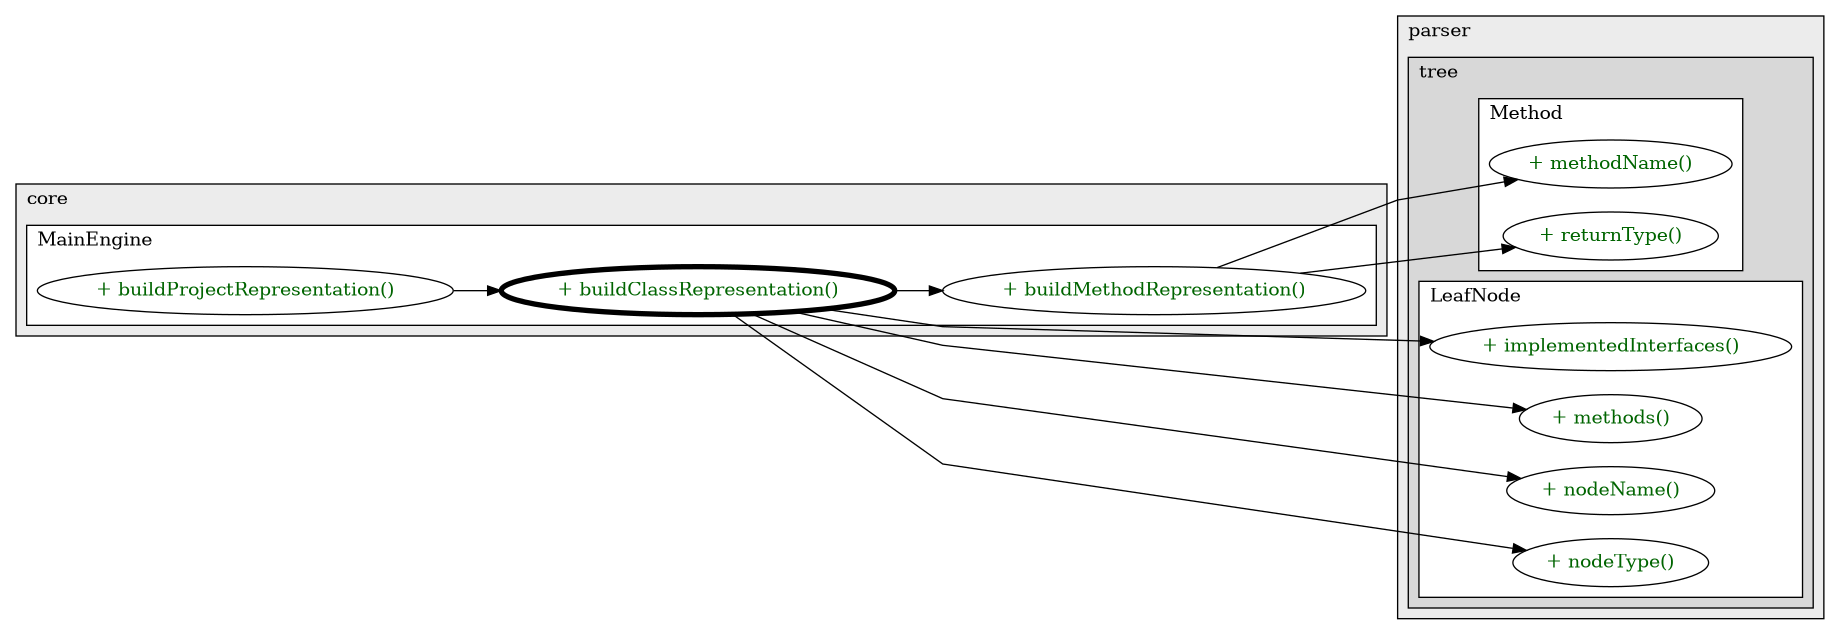 @startuml

/' diagram meta data start
config=CallConfiguration;
{
  "rootMethod": "codepilotunittest.core.MainEngine#buildClassRepresentation(LeafNode,Map\u003cLeafNode, Set\u003cRelationship\u003cLeafNode\u003e\u003e\u003e)",
  "projectClassification": {
    "searchMode": "OpenProject", // OpenProject, AllProjects
    "includedProjects": "",
    "pathEndKeywords": "*.impl",
    "isClientPath": "",
    "isClientName": "",
    "isTestPath": "",
    "isTestName": "",
    "isMappingPath": "",
    "isMappingName": "",
    "isDataAccessPath": "",
    "isDataAccessName": "",
    "isDataStructurePath": "",
    "isDataStructureName": "",
    "isInterfaceStructuresPath": "",
    "isInterfaceStructuresName": "",
    "isEntryPointPath": "",
    "isEntryPointName": "",
    "treatFinalFieldsAsMandatory": false
  },
  "graphRestriction": {
    "classPackageExcludeFilter": "",
    "classPackageIncludeFilter": "",
    "classNameExcludeFilter": "",
    "classNameIncludeFilter": "",
    "methodNameExcludeFilter": "",
    "methodNameIncludeFilter": "",
    "removeByInheritance": "", // inheritance/annotation based filtering is done in a second step
    "removeByAnnotation": "",
    "removeByClassPackage": "", // cleanup the graph after inheritance/annotation based filtering is done
    "removeByClassName": "",
    "cutMappings": false,
    "cutEnum": true,
    "cutTests": true,
    "cutClient": true,
    "cutDataAccess": true,
    "cutInterfaceStructures": true,
    "cutDataStructures": true,
    "cutGetterAndSetter": true,
    "cutConstructors": true
  },
  "graphTraversal": {
    "forwardDepth": 3,
    "backwardDepth": 3,
    "classPackageExcludeFilter": "",
    "classPackageIncludeFilter": "",
    "classNameExcludeFilter": "",
    "classNameIncludeFilter": "",
    "methodNameExcludeFilter": "",
    "methodNameIncludeFilter": "",
    "hideMappings": false,
    "hideDataStructures": false,
    "hidePrivateMethods": true,
    "hideInterfaceCalls": true, // indirection: implementation -> interface (is hidden) -> implementation
    "onlyShowApplicationEntryPoints": false, // root node is included
    "useMethodCallsForStructureDiagram": "ForwardOnly" // ForwardOnly, BothDirections, No
  },
  "details": {
    "aggregation": "GroupByClass", // ByClass, GroupByClass, None
    "showMethodParametersTypes": false,
    "showMethodParametersNames": false,
    "showMethodReturnType": false,
    "showPackageLevels": 2,
    "showCallOrder": false,
    "edgeMode": "MethodsOnly", // TypesOnly, MethodsOnly, TypesAndMethods, MethodsAndDirectTypeUsage
    "showDetailedClassStructure": false
  },
  "rootClass": "codepilotunittest.core.MainEngine",
  "extensionCallbackMethod": "" // qualified.class.name#methodName - signature: public static String method(String)
}
diagram meta data end '/



digraph g {
    rankdir="LR"
    splines=polyline
    

'nodes 
subgraph cluster_3059615 { 
   	label=core
	labeljust=l
	fillcolor="#ececec"
	style=filled
   
   subgraph cluster_1991418173 { 
   	label=MainEngine
	labeljust=l
	fillcolor=white
	style=filled
   
   MainEngine1935620972XXXbuildClassRepresentation47417436[
	label="+ buildClassRepresentation()"
	style=filled
	fillcolor=white
	tooltip="MainEngine

&#10;  Builds a representation of a class, including its methods and their relationships.&#10; &#10;  @param leafNode The leaf node representing the class.&#10;  @param leafNodeRelationships The relationships between leaf nodes.&#10;  @return A ClassRepresentation object.&#10; "
	penwidth=4
	fontcolor=darkgreen
];

MainEngine1935620972XXXbuildMethodRepresentation1194934616[
	label="+ buildMethodRepresentation()"
	style=filled
	fillcolor=white
	tooltip="MainEngine

&#10;  Builds a representation of a method, including its relationships and test annotations.&#10; &#10;  @param methodThe method record representing the method.&#10;  @param relationships The relationships of the method.&#10;  @param testAnnotations The test annotations of the method.&#10;  @return A MethodRepresentation object.&#10; "
	fontcolor=darkgreen
];

MainEngine1935620972XXXbuildProjectRepresentation1540638424[
	label="+ buildProjectRepresentation()"
	style=filled
	fillcolor=white
	tooltip="MainEngine

&#10;  Builds a representation of the project, including classes and their methods with their relationships.&#10; &#10;  @param projectNameThe name of the project.&#10;  @param packageNodes The parsed package nodes.&#10;  @param packageNodeRelationships The relationships between package nodes.&#10;  @param leafNodeRelationships The relationships between leaf nodes.&#10;  @return A ProjectRepresentation object.&#10; "
	fontcolor=darkgreen
];
} 
} 

subgraph cluster_995410913 { 
   	label=parser
	labeljust=l
	fillcolor="#ececec"
	style=filled
   
   subgraph cluster_144649229 { 
   	label=tree
	labeljust=l
	fillcolor="#d8d8d8"
	style=filled
   
   subgraph cluster_762420526 { 
   	label=LeafNode
	labeljust=l
	fillcolor=white
	style=filled
   
   LeafNode303902624XXXimplementedInterfaces0[
	label="+ implementedInterfaces()"
	style=filled
	fillcolor=white
	tooltip="LeafNode

null"
	fontcolor=darkgreen
];

LeafNode303902624XXXmethods0[
	label="+ methods()"
	style=filled
	fillcolor=white
	tooltip="LeafNode

null"
	fontcolor=darkgreen
];

LeafNode303902624XXXnodeName0[
	label="+ nodeName()"
	style=filled
	fillcolor=white
	tooltip="LeafNode

null"
	fontcolor=darkgreen
];

LeafNode303902624XXXnodeType0[
	label="+ nodeType()"
	style=filled
	fillcolor=white
	tooltip="LeafNode

null"
	fontcolor=darkgreen
];
} 

subgraph cluster_822921791 { 
   	label=Method
	labeljust=l
	fillcolor=white
	style=filled
   
   Method762420526XXXmethodName0[
	label="+ methodName()"
	style=filled
	fillcolor=white
	tooltip="Method

null"
	fontcolor=darkgreen
];

Method762420526XXXreturnType0[
	label="+ returnType()"
	style=filled
	fillcolor=white
	tooltip="Method

null"
	fontcolor=darkgreen
];
} 
} 
} 

'edges    
MainEngine1935620972XXXbuildClassRepresentation47417436 -> LeafNode303902624XXXimplementedInterfaces0;
MainEngine1935620972XXXbuildClassRepresentation47417436 -> LeafNode303902624XXXmethods0;
MainEngine1935620972XXXbuildClassRepresentation47417436 -> LeafNode303902624XXXnodeName0;
MainEngine1935620972XXXbuildClassRepresentation47417436 -> LeafNode303902624XXXnodeType0;
MainEngine1935620972XXXbuildClassRepresentation47417436 -> MainEngine1935620972XXXbuildMethodRepresentation1194934616;
MainEngine1935620972XXXbuildMethodRepresentation1194934616 -> Method762420526XXXmethodName0;
MainEngine1935620972XXXbuildMethodRepresentation1194934616 -> Method762420526XXXreturnType0;
MainEngine1935620972XXXbuildProjectRepresentation1540638424 -> MainEngine1935620972XXXbuildClassRepresentation47417436;
    
}
@enduml